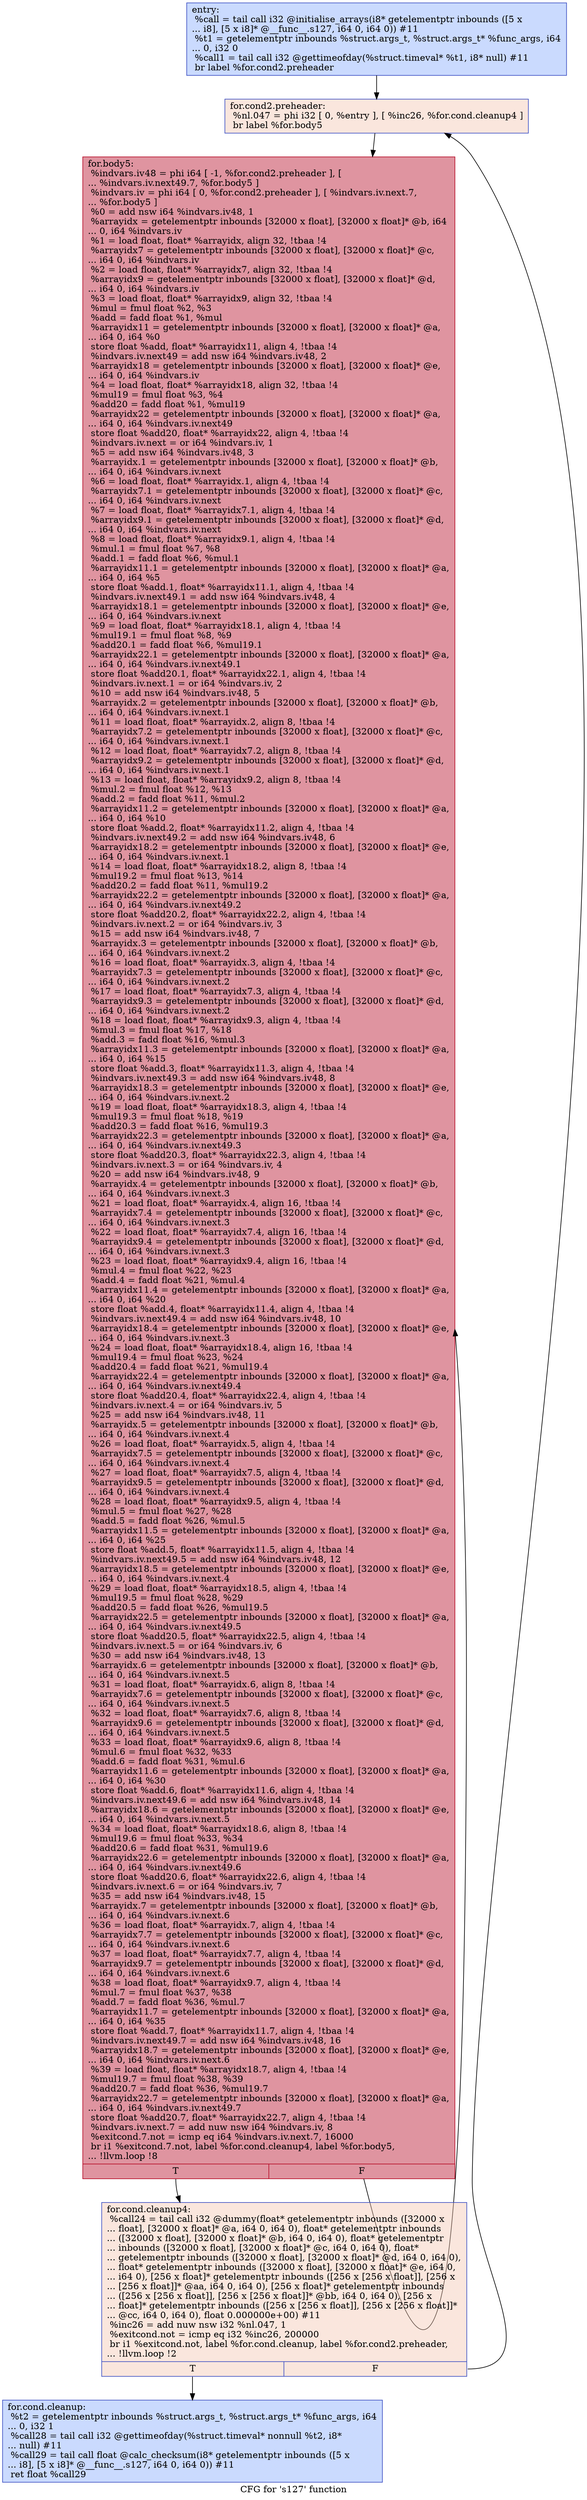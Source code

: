 digraph "CFG for 's127' function" {
	label="CFG for 's127' function";

	Node0x564c93989d00 [shape=record,color="#3d50c3ff", style=filled, fillcolor="#88abfd70",label="{entry:\l  %call = tail call i32 @initialise_arrays(i8* getelementptr inbounds ([5 x\l... i8], [5 x i8]* @__func__.s127, i64 0, i64 0)) #11\l  %t1 = getelementptr inbounds %struct.args_t, %struct.args_t* %func_args, i64\l... 0, i32 0\l  %call1 = tail call i32 @gettimeofday(%struct.timeval* %t1, i8* null) #11\l  br label %for.cond2.preheader\l}"];
	Node0x564c93989d00 -> Node0x564c9398a1a0;
	Node0x564c9398a1a0 [shape=record,color="#3d50c3ff", style=filled, fillcolor="#f3c7b170",label="{for.cond2.preheader:                              \l  %nl.047 = phi i32 [ 0, %entry ], [ %inc26, %for.cond.cleanup4 ]\l  br label %for.body5\l}"];
	Node0x564c9398a1a0 -> Node0x564c9398a3d0;
	Node0x564c9398a490 [shape=record,color="#3d50c3ff", style=filled, fillcolor="#88abfd70",label="{for.cond.cleanup:                                 \l  %t2 = getelementptr inbounds %struct.args_t, %struct.args_t* %func_args, i64\l... 0, i32 1\l  %call28 = tail call i32 @gettimeofday(%struct.timeval* nonnull %t2, i8*\l... null) #11\l  %call29 = tail call float @calc_checksum(i8* getelementptr inbounds ([5 x\l... i8], [5 x i8]* @__func__.s127, i64 0, i64 0)) #11\l  ret float %call29\l}"];
	Node0x564c9398a2c0 [shape=record,color="#3d50c3ff", style=filled, fillcolor="#f3c7b170",label="{for.cond.cleanup4:                                \l  %call24 = tail call i32 @dummy(float* getelementptr inbounds ([32000 x\l... float], [32000 x float]* @a, i64 0, i64 0), float* getelementptr inbounds\l... ([32000 x float], [32000 x float]* @b, i64 0, i64 0), float* getelementptr\l... inbounds ([32000 x float], [32000 x float]* @c, i64 0, i64 0), float*\l... getelementptr inbounds ([32000 x float], [32000 x float]* @d, i64 0, i64 0),\l... float* getelementptr inbounds ([32000 x float], [32000 x float]* @e, i64 0,\l... i64 0), [256 x float]* getelementptr inbounds ([256 x [256 x float]], [256 x\l... [256 x float]]* @aa, i64 0, i64 0), [256 x float]* getelementptr inbounds\l... ([256 x [256 x float]], [256 x [256 x float]]* @bb, i64 0, i64 0), [256 x\l... float]* getelementptr inbounds ([256 x [256 x float]], [256 x [256 x float]]*\l... @cc, i64 0, i64 0), float 0.000000e+00) #11\l  %inc26 = add nuw nsw i32 %nl.047, 1\l  %exitcond.not = icmp eq i32 %inc26, 200000\l  br i1 %exitcond.not, label %for.cond.cleanup, label %for.cond2.preheader,\l... !llvm.loop !2\l|{<s0>T|<s1>F}}"];
	Node0x564c9398a2c0:s0 -> Node0x564c9398a490;
	Node0x564c9398a2c0:s1 -> Node0x564c9398a1a0;
	Node0x564c9398a3d0 [shape=record,color="#b70d28ff", style=filled, fillcolor="#b70d2870",label="{for.body5:                                        \l  %indvars.iv48 = phi i64 [ -1, %for.cond2.preheader ], [\l... %indvars.iv.next49.7, %for.body5 ]\l  %indvars.iv = phi i64 [ 0, %for.cond2.preheader ], [ %indvars.iv.next.7,\l... %for.body5 ]\l  %0 = add nsw i64 %indvars.iv48, 1\l  %arrayidx = getelementptr inbounds [32000 x float], [32000 x float]* @b, i64\l... 0, i64 %indvars.iv\l  %1 = load float, float* %arrayidx, align 32, !tbaa !4\l  %arrayidx7 = getelementptr inbounds [32000 x float], [32000 x float]* @c,\l... i64 0, i64 %indvars.iv\l  %2 = load float, float* %arrayidx7, align 32, !tbaa !4\l  %arrayidx9 = getelementptr inbounds [32000 x float], [32000 x float]* @d,\l... i64 0, i64 %indvars.iv\l  %3 = load float, float* %arrayidx9, align 32, !tbaa !4\l  %mul = fmul float %2, %3\l  %add = fadd float %1, %mul\l  %arrayidx11 = getelementptr inbounds [32000 x float], [32000 x float]* @a,\l... i64 0, i64 %0\l  store float %add, float* %arrayidx11, align 4, !tbaa !4\l  %indvars.iv.next49 = add nsw i64 %indvars.iv48, 2\l  %arrayidx18 = getelementptr inbounds [32000 x float], [32000 x float]* @e,\l... i64 0, i64 %indvars.iv\l  %4 = load float, float* %arrayidx18, align 32, !tbaa !4\l  %mul19 = fmul float %3, %4\l  %add20 = fadd float %1, %mul19\l  %arrayidx22 = getelementptr inbounds [32000 x float], [32000 x float]* @a,\l... i64 0, i64 %indvars.iv.next49\l  store float %add20, float* %arrayidx22, align 4, !tbaa !4\l  %indvars.iv.next = or i64 %indvars.iv, 1\l  %5 = add nsw i64 %indvars.iv48, 3\l  %arrayidx.1 = getelementptr inbounds [32000 x float], [32000 x float]* @b,\l... i64 0, i64 %indvars.iv.next\l  %6 = load float, float* %arrayidx.1, align 4, !tbaa !4\l  %arrayidx7.1 = getelementptr inbounds [32000 x float], [32000 x float]* @c,\l... i64 0, i64 %indvars.iv.next\l  %7 = load float, float* %arrayidx7.1, align 4, !tbaa !4\l  %arrayidx9.1 = getelementptr inbounds [32000 x float], [32000 x float]* @d,\l... i64 0, i64 %indvars.iv.next\l  %8 = load float, float* %arrayidx9.1, align 4, !tbaa !4\l  %mul.1 = fmul float %7, %8\l  %add.1 = fadd float %6, %mul.1\l  %arrayidx11.1 = getelementptr inbounds [32000 x float], [32000 x float]* @a,\l... i64 0, i64 %5\l  store float %add.1, float* %arrayidx11.1, align 4, !tbaa !4\l  %indvars.iv.next49.1 = add nsw i64 %indvars.iv48, 4\l  %arrayidx18.1 = getelementptr inbounds [32000 x float], [32000 x float]* @e,\l... i64 0, i64 %indvars.iv.next\l  %9 = load float, float* %arrayidx18.1, align 4, !tbaa !4\l  %mul19.1 = fmul float %8, %9\l  %add20.1 = fadd float %6, %mul19.1\l  %arrayidx22.1 = getelementptr inbounds [32000 x float], [32000 x float]* @a,\l... i64 0, i64 %indvars.iv.next49.1\l  store float %add20.1, float* %arrayidx22.1, align 4, !tbaa !4\l  %indvars.iv.next.1 = or i64 %indvars.iv, 2\l  %10 = add nsw i64 %indvars.iv48, 5\l  %arrayidx.2 = getelementptr inbounds [32000 x float], [32000 x float]* @b,\l... i64 0, i64 %indvars.iv.next.1\l  %11 = load float, float* %arrayidx.2, align 8, !tbaa !4\l  %arrayidx7.2 = getelementptr inbounds [32000 x float], [32000 x float]* @c,\l... i64 0, i64 %indvars.iv.next.1\l  %12 = load float, float* %arrayidx7.2, align 8, !tbaa !4\l  %arrayidx9.2 = getelementptr inbounds [32000 x float], [32000 x float]* @d,\l... i64 0, i64 %indvars.iv.next.1\l  %13 = load float, float* %arrayidx9.2, align 8, !tbaa !4\l  %mul.2 = fmul float %12, %13\l  %add.2 = fadd float %11, %mul.2\l  %arrayidx11.2 = getelementptr inbounds [32000 x float], [32000 x float]* @a,\l... i64 0, i64 %10\l  store float %add.2, float* %arrayidx11.2, align 4, !tbaa !4\l  %indvars.iv.next49.2 = add nsw i64 %indvars.iv48, 6\l  %arrayidx18.2 = getelementptr inbounds [32000 x float], [32000 x float]* @e,\l... i64 0, i64 %indvars.iv.next.1\l  %14 = load float, float* %arrayidx18.2, align 8, !tbaa !4\l  %mul19.2 = fmul float %13, %14\l  %add20.2 = fadd float %11, %mul19.2\l  %arrayidx22.2 = getelementptr inbounds [32000 x float], [32000 x float]* @a,\l... i64 0, i64 %indvars.iv.next49.2\l  store float %add20.2, float* %arrayidx22.2, align 4, !tbaa !4\l  %indvars.iv.next.2 = or i64 %indvars.iv, 3\l  %15 = add nsw i64 %indvars.iv48, 7\l  %arrayidx.3 = getelementptr inbounds [32000 x float], [32000 x float]* @b,\l... i64 0, i64 %indvars.iv.next.2\l  %16 = load float, float* %arrayidx.3, align 4, !tbaa !4\l  %arrayidx7.3 = getelementptr inbounds [32000 x float], [32000 x float]* @c,\l... i64 0, i64 %indvars.iv.next.2\l  %17 = load float, float* %arrayidx7.3, align 4, !tbaa !4\l  %arrayidx9.3 = getelementptr inbounds [32000 x float], [32000 x float]* @d,\l... i64 0, i64 %indvars.iv.next.2\l  %18 = load float, float* %arrayidx9.3, align 4, !tbaa !4\l  %mul.3 = fmul float %17, %18\l  %add.3 = fadd float %16, %mul.3\l  %arrayidx11.3 = getelementptr inbounds [32000 x float], [32000 x float]* @a,\l... i64 0, i64 %15\l  store float %add.3, float* %arrayidx11.3, align 4, !tbaa !4\l  %indvars.iv.next49.3 = add nsw i64 %indvars.iv48, 8\l  %arrayidx18.3 = getelementptr inbounds [32000 x float], [32000 x float]* @e,\l... i64 0, i64 %indvars.iv.next.2\l  %19 = load float, float* %arrayidx18.3, align 4, !tbaa !4\l  %mul19.3 = fmul float %18, %19\l  %add20.3 = fadd float %16, %mul19.3\l  %arrayidx22.3 = getelementptr inbounds [32000 x float], [32000 x float]* @a,\l... i64 0, i64 %indvars.iv.next49.3\l  store float %add20.3, float* %arrayidx22.3, align 4, !tbaa !4\l  %indvars.iv.next.3 = or i64 %indvars.iv, 4\l  %20 = add nsw i64 %indvars.iv48, 9\l  %arrayidx.4 = getelementptr inbounds [32000 x float], [32000 x float]* @b,\l... i64 0, i64 %indvars.iv.next.3\l  %21 = load float, float* %arrayidx.4, align 16, !tbaa !4\l  %arrayidx7.4 = getelementptr inbounds [32000 x float], [32000 x float]* @c,\l... i64 0, i64 %indvars.iv.next.3\l  %22 = load float, float* %arrayidx7.4, align 16, !tbaa !4\l  %arrayidx9.4 = getelementptr inbounds [32000 x float], [32000 x float]* @d,\l... i64 0, i64 %indvars.iv.next.3\l  %23 = load float, float* %arrayidx9.4, align 16, !tbaa !4\l  %mul.4 = fmul float %22, %23\l  %add.4 = fadd float %21, %mul.4\l  %arrayidx11.4 = getelementptr inbounds [32000 x float], [32000 x float]* @a,\l... i64 0, i64 %20\l  store float %add.4, float* %arrayidx11.4, align 4, !tbaa !4\l  %indvars.iv.next49.4 = add nsw i64 %indvars.iv48, 10\l  %arrayidx18.4 = getelementptr inbounds [32000 x float], [32000 x float]* @e,\l... i64 0, i64 %indvars.iv.next.3\l  %24 = load float, float* %arrayidx18.4, align 16, !tbaa !4\l  %mul19.4 = fmul float %23, %24\l  %add20.4 = fadd float %21, %mul19.4\l  %arrayidx22.4 = getelementptr inbounds [32000 x float], [32000 x float]* @a,\l... i64 0, i64 %indvars.iv.next49.4\l  store float %add20.4, float* %arrayidx22.4, align 4, !tbaa !4\l  %indvars.iv.next.4 = or i64 %indvars.iv, 5\l  %25 = add nsw i64 %indvars.iv48, 11\l  %arrayidx.5 = getelementptr inbounds [32000 x float], [32000 x float]* @b,\l... i64 0, i64 %indvars.iv.next.4\l  %26 = load float, float* %arrayidx.5, align 4, !tbaa !4\l  %arrayidx7.5 = getelementptr inbounds [32000 x float], [32000 x float]* @c,\l... i64 0, i64 %indvars.iv.next.4\l  %27 = load float, float* %arrayidx7.5, align 4, !tbaa !4\l  %arrayidx9.5 = getelementptr inbounds [32000 x float], [32000 x float]* @d,\l... i64 0, i64 %indvars.iv.next.4\l  %28 = load float, float* %arrayidx9.5, align 4, !tbaa !4\l  %mul.5 = fmul float %27, %28\l  %add.5 = fadd float %26, %mul.5\l  %arrayidx11.5 = getelementptr inbounds [32000 x float], [32000 x float]* @a,\l... i64 0, i64 %25\l  store float %add.5, float* %arrayidx11.5, align 4, !tbaa !4\l  %indvars.iv.next49.5 = add nsw i64 %indvars.iv48, 12\l  %arrayidx18.5 = getelementptr inbounds [32000 x float], [32000 x float]* @e,\l... i64 0, i64 %indvars.iv.next.4\l  %29 = load float, float* %arrayidx18.5, align 4, !tbaa !4\l  %mul19.5 = fmul float %28, %29\l  %add20.5 = fadd float %26, %mul19.5\l  %arrayidx22.5 = getelementptr inbounds [32000 x float], [32000 x float]* @a,\l... i64 0, i64 %indvars.iv.next49.5\l  store float %add20.5, float* %arrayidx22.5, align 4, !tbaa !4\l  %indvars.iv.next.5 = or i64 %indvars.iv, 6\l  %30 = add nsw i64 %indvars.iv48, 13\l  %arrayidx.6 = getelementptr inbounds [32000 x float], [32000 x float]* @b,\l... i64 0, i64 %indvars.iv.next.5\l  %31 = load float, float* %arrayidx.6, align 8, !tbaa !4\l  %arrayidx7.6 = getelementptr inbounds [32000 x float], [32000 x float]* @c,\l... i64 0, i64 %indvars.iv.next.5\l  %32 = load float, float* %arrayidx7.6, align 8, !tbaa !4\l  %arrayidx9.6 = getelementptr inbounds [32000 x float], [32000 x float]* @d,\l... i64 0, i64 %indvars.iv.next.5\l  %33 = load float, float* %arrayidx9.6, align 8, !tbaa !4\l  %mul.6 = fmul float %32, %33\l  %add.6 = fadd float %31, %mul.6\l  %arrayidx11.6 = getelementptr inbounds [32000 x float], [32000 x float]* @a,\l... i64 0, i64 %30\l  store float %add.6, float* %arrayidx11.6, align 4, !tbaa !4\l  %indvars.iv.next49.6 = add nsw i64 %indvars.iv48, 14\l  %arrayidx18.6 = getelementptr inbounds [32000 x float], [32000 x float]* @e,\l... i64 0, i64 %indvars.iv.next.5\l  %34 = load float, float* %arrayidx18.6, align 8, !tbaa !4\l  %mul19.6 = fmul float %33, %34\l  %add20.6 = fadd float %31, %mul19.6\l  %arrayidx22.6 = getelementptr inbounds [32000 x float], [32000 x float]* @a,\l... i64 0, i64 %indvars.iv.next49.6\l  store float %add20.6, float* %arrayidx22.6, align 4, !tbaa !4\l  %indvars.iv.next.6 = or i64 %indvars.iv, 7\l  %35 = add nsw i64 %indvars.iv48, 15\l  %arrayidx.7 = getelementptr inbounds [32000 x float], [32000 x float]* @b,\l... i64 0, i64 %indvars.iv.next.6\l  %36 = load float, float* %arrayidx.7, align 4, !tbaa !4\l  %arrayidx7.7 = getelementptr inbounds [32000 x float], [32000 x float]* @c,\l... i64 0, i64 %indvars.iv.next.6\l  %37 = load float, float* %arrayidx7.7, align 4, !tbaa !4\l  %arrayidx9.7 = getelementptr inbounds [32000 x float], [32000 x float]* @d,\l... i64 0, i64 %indvars.iv.next.6\l  %38 = load float, float* %arrayidx9.7, align 4, !tbaa !4\l  %mul.7 = fmul float %37, %38\l  %add.7 = fadd float %36, %mul.7\l  %arrayidx11.7 = getelementptr inbounds [32000 x float], [32000 x float]* @a,\l... i64 0, i64 %35\l  store float %add.7, float* %arrayidx11.7, align 4, !tbaa !4\l  %indvars.iv.next49.7 = add nsw i64 %indvars.iv48, 16\l  %arrayidx18.7 = getelementptr inbounds [32000 x float], [32000 x float]* @e,\l... i64 0, i64 %indvars.iv.next.6\l  %39 = load float, float* %arrayidx18.7, align 4, !tbaa !4\l  %mul19.7 = fmul float %38, %39\l  %add20.7 = fadd float %36, %mul19.7\l  %arrayidx22.7 = getelementptr inbounds [32000 x float], [32000 x float]* @a,\l... i64 0, i64 %indvars.iv.next49.7\l  store float %add20.7, float* %arrayidx22.7, align 4, !tbaa !4\l  %indvars.iv.next.7 = add nuw nsw i64 %indvars.iv, 8\l  %exitcond.7.not = icmp eq i64 %indvars.iv.next.7, 16000\l  br i1 %exitcond.7.not, label %for.cond.cleanup4, label %for.body5,\l... !llvm.loop !8\l|{<s0>T|<s1>F}}"];
	Node0x564c9398a3d0:s0 -> Node0x564c9398a2c0;
	Node0x564c9398a3d0:s1 -> Node0x564c9398a3d0;
}
